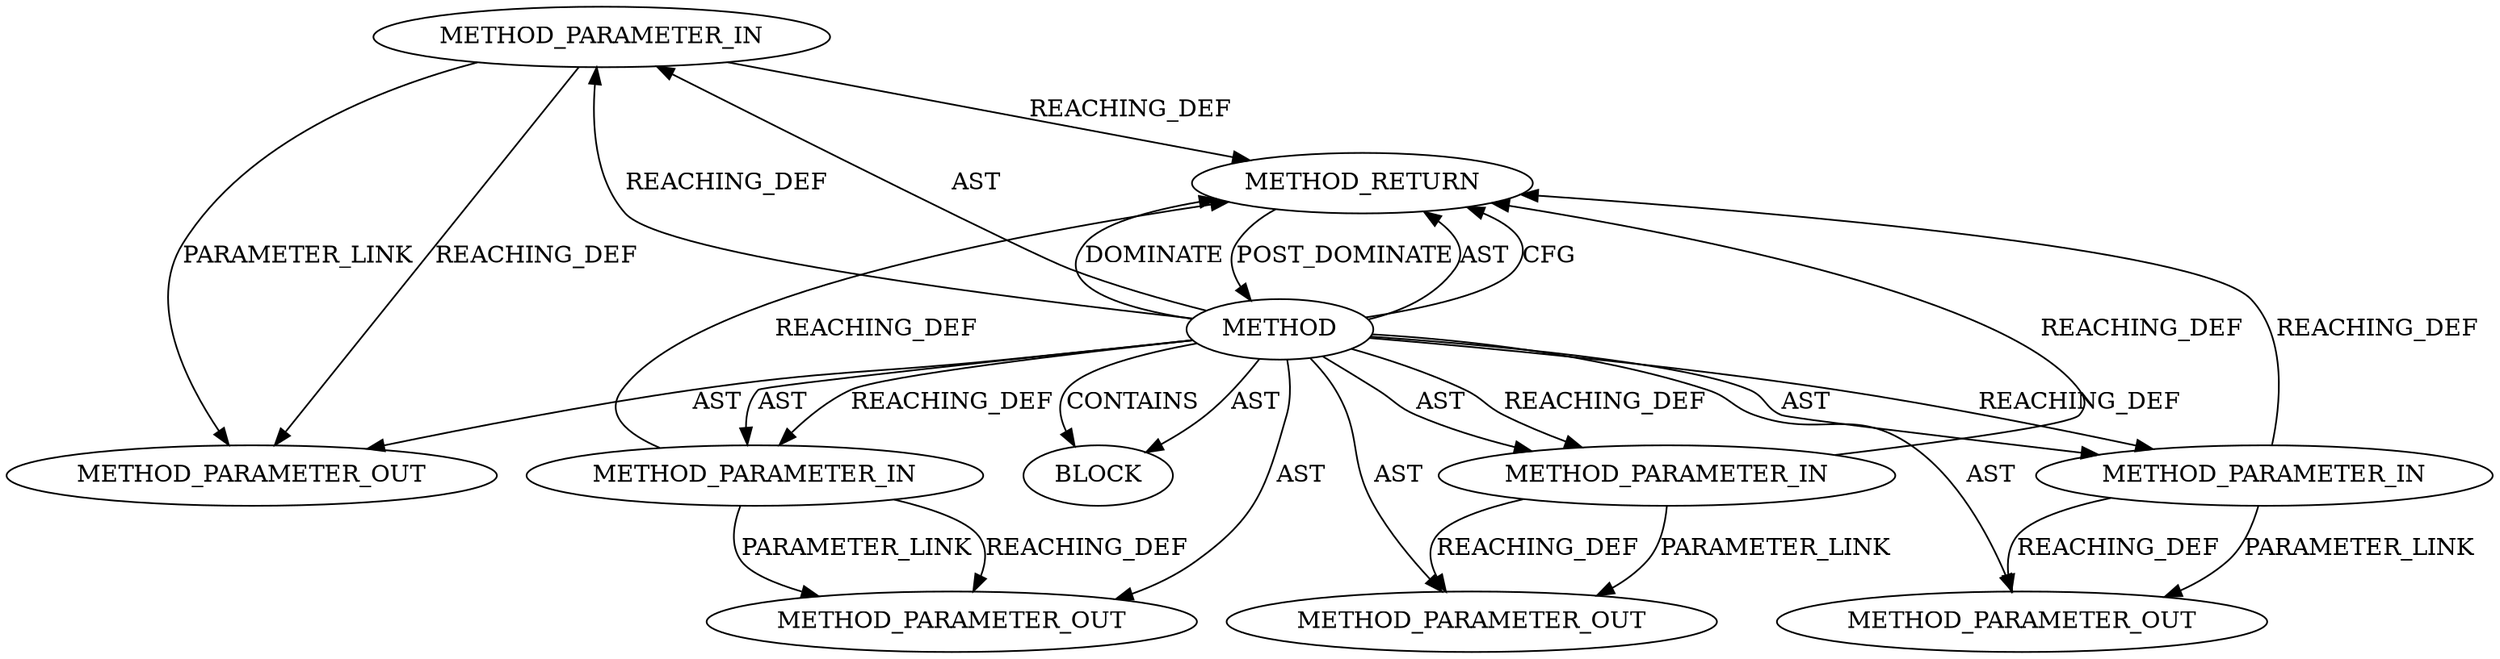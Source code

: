 digraph {
  13569 [label=METHOD_PARAMETER_OUT ORDER=2 CODE="p2" IS_VARIADIC=false TYPE_FULL_NAME="ANY" EVALUATION_STRATEGY="BY_VALUE" INDEX=2 NAME="p2"]
  13568 [label=METHOD_PARAMETER_OUT ORDER=1 CODE="p1" IS_VARIADIC=false TYPE_FULL_NAME="ANY" EVALUATION_STRATEGY="BY_VALUE" INDEX=1 NAME="p1"]
  12833 [label=METHOD_RETURN ORDER=2 CODE="RET" TYPE_FULL_NAME="ANY" EVALUATION_STRATEGY="BY_VALUE"]
  12830 [label=METHOD_PARAMETER_IN ORDER=3 CODE="p3" IS_VARIADIC=false TYPE_FULL_NAME="ANY" EVALUATION_STRATEGY="BY_VALUE" INDEX=3 NAME="p3"]
  12831 [label=METHOD_PARAMETER_IN ORDER=4 CODE="p4" IS_VARIADIC=false TYPE_FULL_NAME="ANY" EVALUATION_STRATEGY="BY_VALUE" INDEX=4 NAME="p4"]
  12832 [label=BLOCK ORDER=1 ARGUMENT_INDEX=1 CODE="<empty>" TYPE_FULL_NAME="ANY"]
  12828 [label=METHOD_PARAMETER_IN ORDER=1 CODE="p1" IS_VARIADIC=false TYPE_FULL_NAME="ANY" EVALUATION_STRATEGY="BY_VALUE" INDEX=1 NAME="p1"]
  12829 [label=METHOD_PARAMETER_IN ORDER=2 CODE="p2" IS_VARIADIC=false TYPE_FULL_NAME="ANY" EVALUATION_STRATEGY="BY_VALUE" INDEX=2 NAME="p2"]
  13570 [label=METHOD_PARAMETER_OUT ORDER=3 CODE="p3" IS_VARIADIC=false TYPE_FULL_NAME="ANY" EVALUATION_STRATEGY="BY_VALUE" INDEX=3 NAME="p3"]
  13571 [label=METHOD_PARAMETER_OUT ORDER=4 CODE="p4" IS_VARIADIC=false TYPE_FULL_NAME="ANY" EVALUATION_STRATEGY="BY_VALUE" INDEX=4 NAME="p4"]
  12827 [label=METHOD AST_PARENT_TYPE="NAMESPACE_BLOCK" AST_PARENT_FULL_NAME="<global>" ORDER=0 CODE="<empty>" FULL_NAME="ceph_decode_entity_addrvec" IS_EXTERNAL=true FILENAME="<empty>" SIGNATURE="" NAME="ceph_decode_entity_addrvec"]
  12833 -> 12827 [label=POST_DOMINATE ]
  12830 -> 13570 [label=PARAMETER_LINK ]
  12827 -> 12829 [label=REACHING_DEF VARIABLE=""]
  12831 -> 13571 [label=REACHING_DEF VARIABLE="p4"]
  12827 -> 12831 [label=REACHING_DEF VARIABLE=""]
  12827 -> 12830 [label=REACHING_DEF VARIABLE=""]
  12828 -> 12833 [label=REACHING_DEF VARIABLE="p1"]
  12829 -> 13569 [label=REACHING_DEF VARIABLE="p2"]
  12827 -> 12833 [label=AST ]
  12827 -> 12832 [label=AST ]
  12828 -> 13568 [label=PARAMETER_LINK ]
  12831 -> 12833 [label=REACHING_DEF VARIABLE="p4"]
  12828 -> 13568 [label=REACHING_DEF VARIABLE="p1"]
  12827 -> 12832 [label=CONTAINS ]
  12830 -> 12833 [label=REACHING_DEF VARIABLE="p3"]
  12827 -> 12830 [label=AST ]
  12827 -> 12833 [label=CFG ]
  12830 -> 13570 [label=REACHING_DEF VARIABLE="p3"]
  12827 -> 12833 [label=DOMINATE ]
  12827 -> 13570 [label=AST ]
  12829 -> 13569 [label=PARAMETER_LINK ]
  12827 -> 12828 [label=AST ]
  12831 -> 13571 [label=PARAMETER_LINK ]
  12829 -> 12833 [label=REACHING_DEF VARIABLE="p2"]
  12827 -> 13568 [label=AST ]
  12827 -> 12831 [label=AST ]
  12827 -> 12829 [label=AST ]
  12827 -> 12828 [label=REACHING_DEF VARIABLE=""]
  12827 -> 13569 [label=AST ]
  12827 -> 13571 [label=AST ]
}
